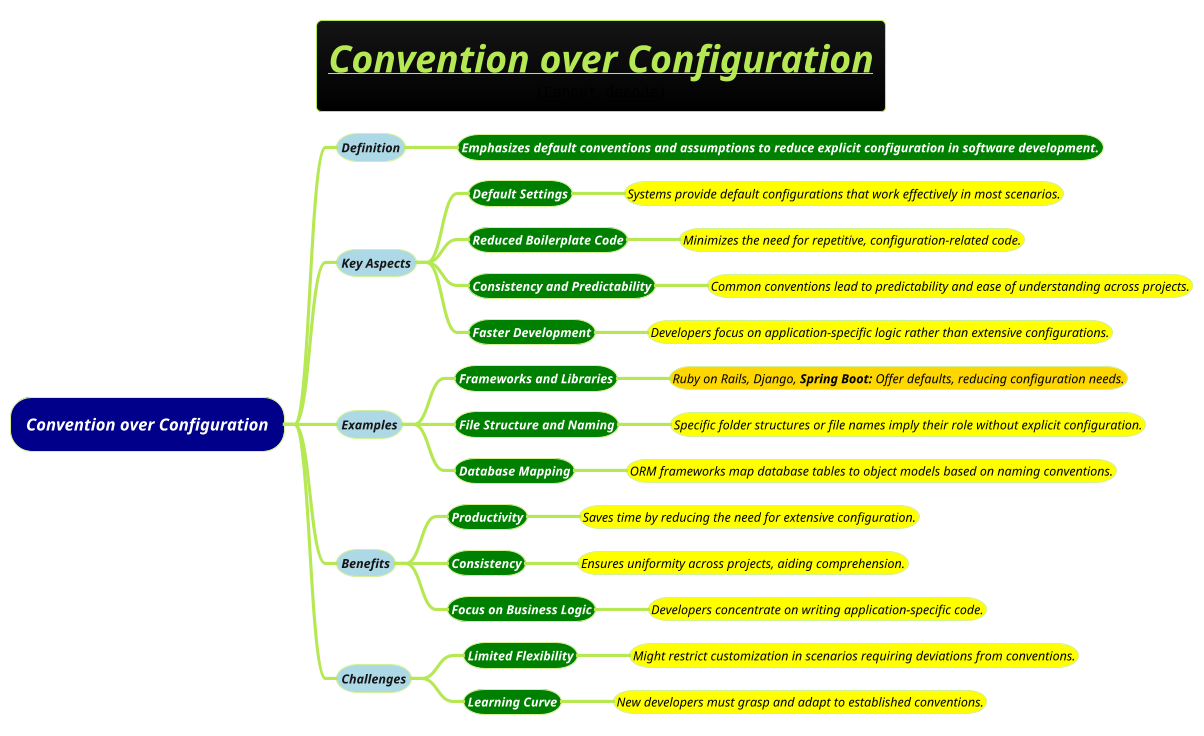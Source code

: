 @startmindmap
title =<i><b><u>Convention over Configuration\n<img:images/img_266.png{scale=.8}>
!theme hacker


*[#darkblue] <i><color #white>Convention over Configuration
**[#lightblue] <i><color #blac><size:12>Definition
***[#green] <b><i><color #white><size:12>Emphasizes default conventions and assumptions to reduce explicit configuration in software development.
**[#lightblue] <i><color #blac><size:12>Key Aspects
***[#green] <b><i><color #white><size:12>Default Settings
****[#yellow] <i><color #black><size:12>Systems provide default configurations that work effectively in most scenarios.
***[#green] <b><i><color #white><size:12>Reduced Boilerplate Code
****[#yellow] <i><color #black><size:12>Minimizes the need for repetitive, configuration-related code.
***[#green] <b><i><color #white><size:12>Consistency and Predictability
****[#yellow] <i><color #black><size:12>Common conventions lead to predictability and ease of understanding across projects.
***[#green] <b><i><color #white><size:12>Faster Development
****[#yellow] <i><color #black><size:12>Developers focus on application-specific logic rather than extensive configurations.
**[#lightblue] <i><color #blac><size:12>Examples
***[#green] <b><i><color #white><size:12>Frameworks and Libraries
****[#gold] <i><color #black><size:12>Ruby on Rails, Django, **Spring Boot:** Offer defaults, reducing configuration needs.
***[#green] <b><i><color #white><size:12>File Structure and Naming
****[#yellow] <i><color #black><size:12>Specific folder structures or file names imply their role without explicit configuration.
***[#green] <b><i><color #white><size:12>Database Mapping
****[#yellow] <i><color #black><size:12>ORM frameworks map database tables to object models based on naming conventions.
**[#lightblue] <i><color #blac><size:12>Benefits
***[#green] <b><i><color #white><size:12>Productivity
****[#yellow] <i><color #black><size:12>Saves time by reducing the need for extensive configuration.
***[#green] <b><i><color #white><size:12>Consistency
****[#yellow] <i><color #black><size:12>Ensures uniformity across projects, aiding comprehension.
***[#green] <b><i><color #white><size:12>Focus on Business Logic
****[#yellow] <i><color #black><size:12>Developers concentrate on writing application-specific code.
**[#lightblue] <i><color #blac><size:12>Challenges
***[#green] <b><i><color #white><size:12>Limited Flexibility
****[#yellow] <i><color #black><size:12>Might restrict customization in scenarios requiring deviations from conventions.
***[#green] <b><i><color #white><size:12>Learning Curve
****[#yellow] <i><color #black><size:12>New developers must grasp and adapt to established conventions.
@endmindmap
